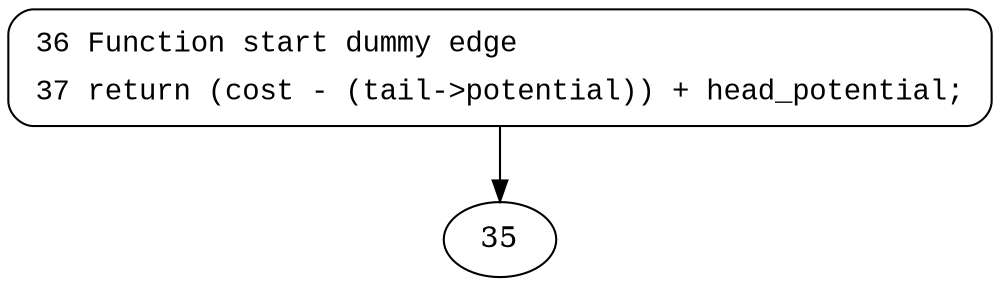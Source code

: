 digraph compute_red_cost {
36 [style="filled,bold" penwidth="1" fillcolor="white" fontname="Courier New" shape="Mrecord" label=<<table border="0" cellborder="0" cellpadding="3" bgcolor="white"><tr><td align="right">36</td><td align="left">Function start dummy edge</td></tr><tr><td align="right">37</td><td align="left">return (cost - (tail-&gt;potential)) + head_potential;</td></tr></table>>]
36 -> 35[label=""]
}